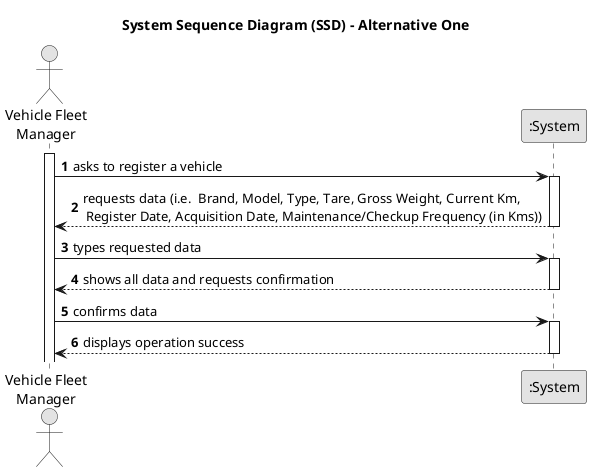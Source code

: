 @startuml
skinparam monochrome true
skinparam packageStyle rectangle
skinparam shadowing false

title System Sequence Diagram (SSD) - Alternative One

autonumber

actor "Vehicle Fleet\nManager" as VFM
participant ":System" as System

activate VFM

    VFM -> System : asks to register a vehicle
    activate System

        System --> VFM : requests data (i.e.  Brand, Model, Type, Tare, Gross Weight, Current Km,\n Register Date, Acquisition Date, Maintenance/Checkup Frequency (in Kms))
    deactivate System

    VFM -> System : types requested data
    activate System

        System --> VFM : shows all data and requests confirmation
    deactivate System

    VFM -> System : confirms data
    activate System

        System --> VFM : displays operation success
    deactivate System

@enduml